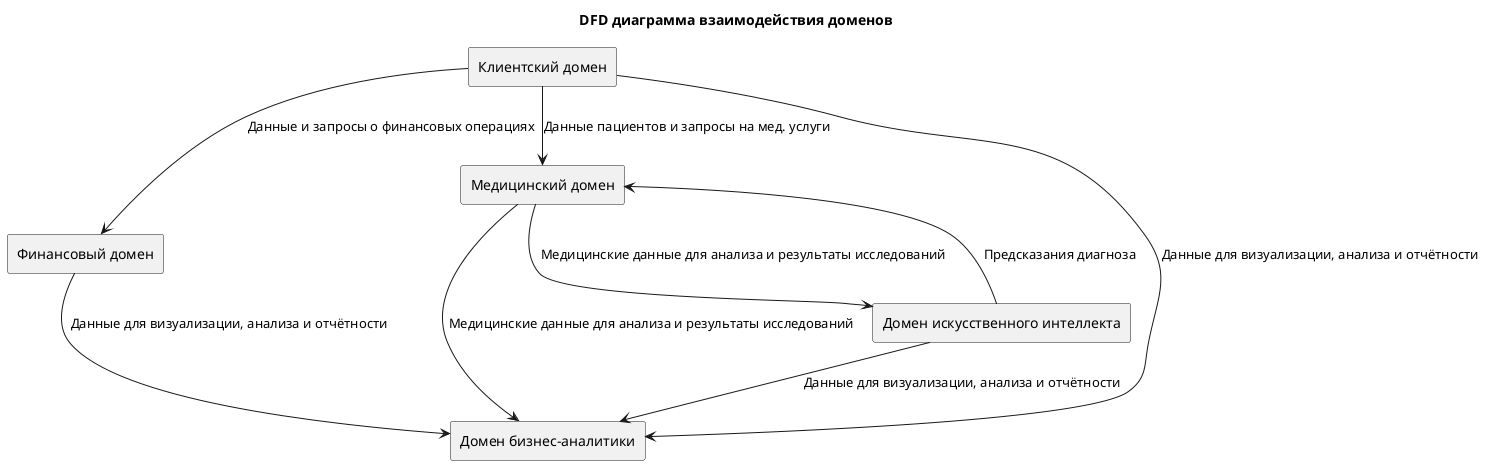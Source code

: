 @startuml
title DFD диаграмма взаимодействия доменов

rectangle "Клиентский домен" as client_domain 
rectangle "Финансовый домен" as finance_domain 
rectangle "Медицинский домен" as medical_domain 
rectangle "Домен бизнес-аналитики" as bi_domain 
rectangle "Домен искусственного интеллекта" as ai_domain 

medical_domain --> ai_domain : Медицинские данные для анализа и результаты исследований 
medical_domain --> bi_domain : Медицинские данные для анализа и результаты исследований
client_domain --> finance_domain : Данные и запросы о финансовых операциях
client_domain --> medical_domain : Данные пациентов и запросы на мед. услуги
client_domain --> bi_domain : Данные для визуализации, анализа и отчётности 
finance_domain --> bi_domain : Данные для визуализации, анализа и отчётности
ai_domain --> bi_domain : Данные для визуализации, анализа и отчётности
ai_domain -->  medical_domain : Предсказания диагноза
@enduml